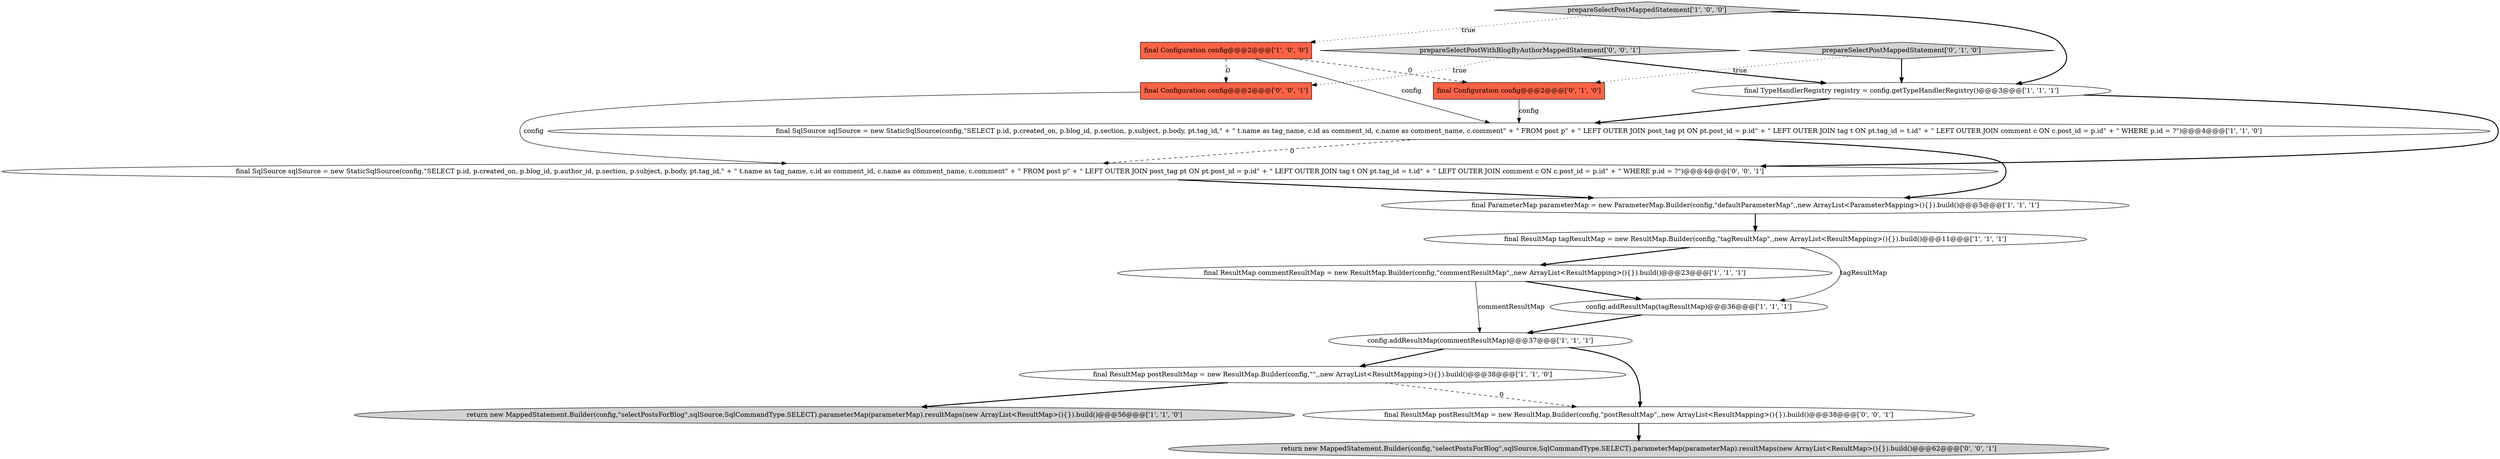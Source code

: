 digraph {
3 [style = filled, label = "return new MappedStatement.Builder(config,\"selectPostsForBlog\",sqlSource,SqlCommandType.SELECT).parameterMap(parameterMap).resultMaps(new ArrayList<ResultMap>(){}).build()@@@56@@@['1', '1', '0']", fillcolor = lightgray, shape = ellipse image = "AAA0AAABBB1BBB"];
7 [style = filled, label = "final ResultMap commentResultMap = new ResultMap.Builder(config,\"commentResultMap\",,new ArrayList<ResultMapping>(){}).build()@@@23@@@['1', '1', '1']", fillcolor = white, shape = ellipse image = "AAA0AAABBB1BBB"];
14 [style = filled, label = "final SqlSource sqlSource = new StaticSqlSource(config,\"SELECT p.id, p.created_on, p.blog_id, p.author_id, p.section, p.subject, p.body, pt.tag_id,\" + \" t.name as tag_name, c.id as comment_id, c.name as comment_name, c.comment\" + \" FROM post p\" + \" LEFT OUTER JOIN post_tag pt ON pt.post_id = p.id\" + \" LEFT OUTER JOIN tag t ON pt.tag_id = t.id\" + \" LEFT OUTER JOIN comment c ON c.post_id = p.id\" + \" WHERE p.id = ?\")@@@4@@@['0', '0', '1']", fillcolor = white, shape = ellipse image = "AAA0AAABBB3BBB"];
17 [style = filled, label = "return new MappedStatement.Builder(config,\"selectPostsForBlog\",sqlSource,SqlCommandType.SELECT).parameterMap(parameterMap).resultMaps(new ArrayList<ResultMap>(){}).build()@@@62@@@['0', '0', '1']", fillcolor = lightgray, shape = ellipse image = "AAA0AAABBB3BBB"];
13 [style = filled, label = "final Configuration config@@@2@@@['0', '0', '1']", fillcolor = tomato, shape = box image = "AAA0AAABBB3BBB"];
10 [style = filled, label = "config.addResultMap(commentResultMap)@@@37@@@['1', '1', '1']", fillcolor = white, shape = ellipse image = "AAA0AAABBB1BBB"];
12 [style = filled, label = "prepareSelectPostMappedStatement['0', '1', '0']", fillcolor = lightgray, shape = diamond image = "AAA0AAABBB2BBB"];
15 [style = filled, label = "final ResultMap postResultMap = new ResultMap.Builder(config,\"postResultMap\",,new ArrayList<ResultMapping>(){}).build()@@@38@@@['0', '0', '1']", fillcolor = white, shape = ellipse image = "AAA0AAABBB3BBB"];
2 [style = filled, label = "final ParameterMap parameterMap = new ParameterMap.Builder(config,\"defaultParameterMap\",,new ArrayList<ParameterMapping>(){}).build()@@@5@@@['1', '1', '1']", fillcolor = white, shape = ellipse image = "AAA0AAABBB1BBB"];
0 [style = filled, label = "final Configuration config@@@2@@@['1', '0', '0']", fillcolor = tomato, shape = box image = "AAA1AAABBB1BBB"];
4 [style = filled, label = "prepareSelectPostMappedStatement['1', '0', '0']", fillcolor = lightgray, shape = diamond image = "AAA0AAABBB1BBB"];
5 [style = filled, label = "final ResultMap tagResultMap = new ResultMap.Builder(config,\"tagResultMap\",,new ArrayList<ResultMapping>(){}).build()@@@11@@@['1', '1', '1']", fillcolor = white, shape = ellipse image = "AAA0AAABBB1BBB"];
6 [style = filled, label = "final TypeHandlerRegistry registry = config.getTypeHandlerRegistry()@@@3@@@['1', '1', '1']", fillcolor = white, shape = ellipse image = "AAA0AAABBB1BBB"];
1 [style = filled, label = "final ResultMap postResultMap = new ResultMap.Builder(config,\"\",,new ArrayList<ResultMapping>(){}).build()@@@38@@@['1', '1', '0']", fillcolor = white, shape = ellipse image = "AAA0AAABBB1BBB"];
8 [style = filled, label = "config.addResultMap(tagResultMap)@@@36@@@['1', '1', '1']", fillcolor = white, shape = ellipse image = "AAA0AAABBB1BBB"];
9 [style = filled, label = "final SqlSource sqlSource = new StaticSqlSource(config,\"SELECT p.id, p.created_on, p.blog_id, p.section, p.subject, p.body, pt.tag_id,\" + \" t.name as tag_name, c.id as comment_id, c.name as comment_name, c.comment\" + \" FROM post p\" + \" LEFT OUTER JOIN post_tag pt ON pt.post_id = p.id\" + \" LEFT OUTER JOIN tag t ON pt.tag_id = t.id\" + \" LEFT OUTER JOIN comment c ON c.post_id = p.id\" + \" WHERE p.id = ?\")@@@4@@@['1', '1', '0']", fillcolor = white, shape = ellipse image = "AAA0AAABBB1BBB"];
16 [style = filled, label = "prepareSelectPostWithBlogByAuthorMappedStatement['0', '0', '1']", fillcolor = lightgray, shape = diamond image = "AAA0AAABBB3BBB"];
11 [style = filled, label = "final Configuration config@@@2@@@['0', '1', '0']", fillcolor = tomato, shape = box image = "AAA1AAABBB2BBB"];
8->10 [style = bold, label=""];
10->15 [style = bold, label=""];
16->13 [style = dotted, label="true"];
11->9 [style = solid, label="config"];
9->2 [style = bold, label=""];
4->6 [style = bold, label=""];
1->15 [style = dashed, label="0"];
16->6 [style = bold, label=""];
4->0 [style = dotted, label="true"];
1->3 [style = bold, label=""];
13->14 [style = solid, label="config"];
0->11 [style = dashed, label="0"];
7->8 [style = bold, label=""];
12->6 [style = bold, label=""];
12->11 [style = dotted, label="true"];
6->14 [style = bold, label=""];
15->17 [style = bold, label=""];
9->14 [style = dashed, label="0"];
0->9 [style = solid, label="config"];
0->13 [style = dashed, label="0"];
5->7 [style = bold, label=""];
7->10 [style = solid, label="commentResultMap"];
14->2 [style = bold, label=""];
6->9 [style = bold, label=""];
10->1 [style = bold, label=""];
5->8 [style = solid, label="tagResultMap"];
2->5 [style = bold, label=""];
}
